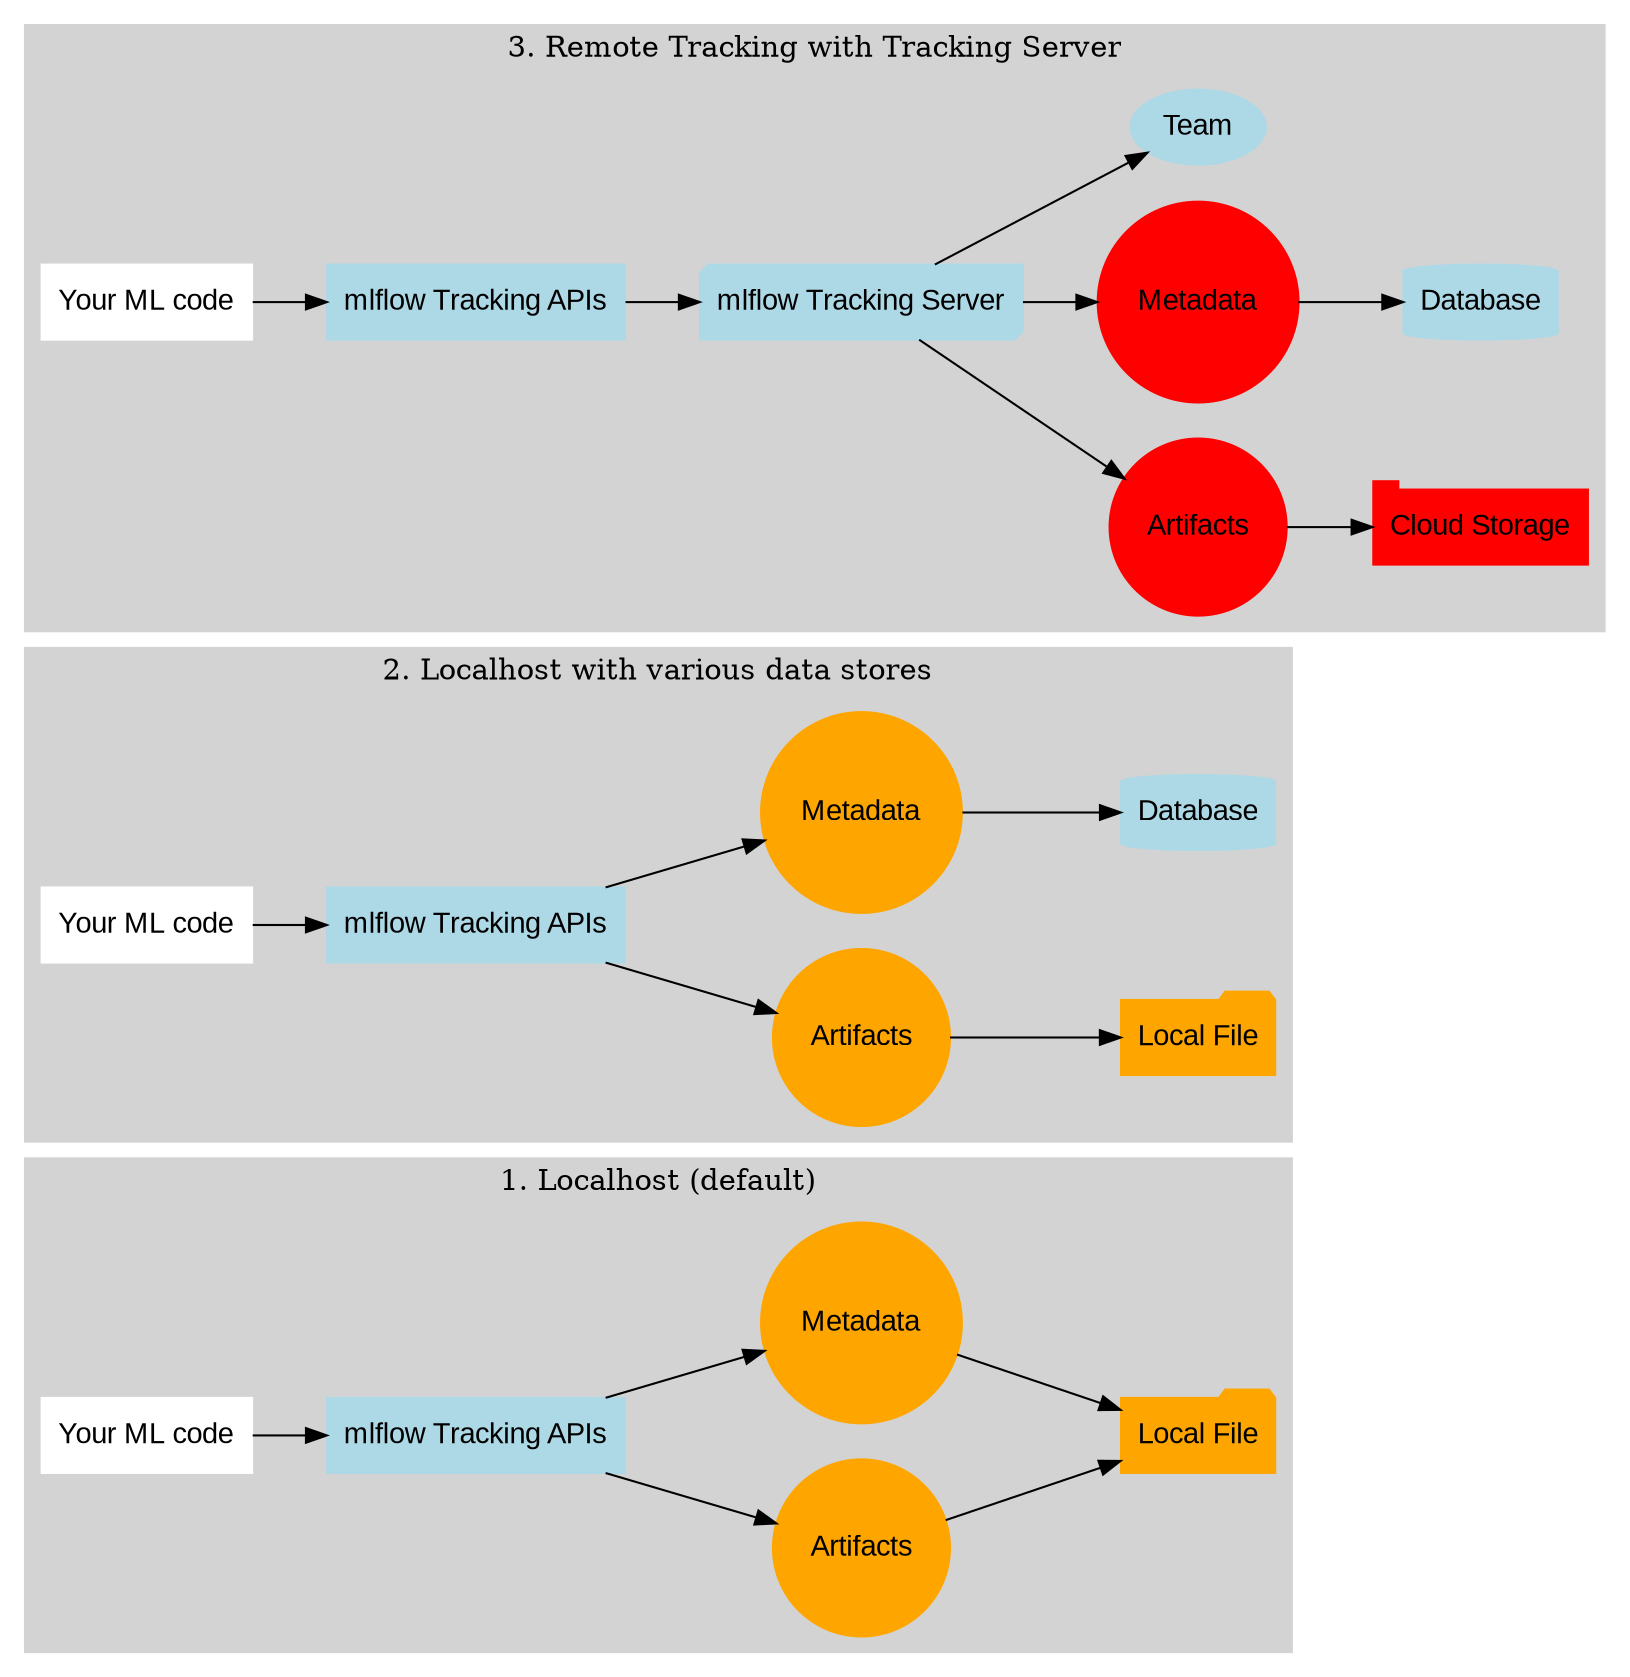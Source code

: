 digraph G {
          // Define global settings
rankdir=LR;
node [shape=box, style=filled, color=lightblue, fontname="Arial"];
edge [fontname="Arial"];

// Cluster 1: Localhost (default)
subgraph cluster_1 {
    label = "1. Localhost (default)";
style=filled;
color=lightgray;

ml_code_1 [label="Your ML code", color=white];
mlflow_1 [label="mlflow Tracking APIs", color=lightblue, style=filled];
artifacts_1 [label="Artifacts", shape=circle, color=orange, style=filled];
metadata_1 [label="Metadata", shape=circle, color=orange, style=filled];
local_file_1 [label="Local File", shape=folder, color=orange, style=filled];

ml_code_1 -> mlflow_1;
mlflow_1 -> artifacts_1;
mlflow_1 -> metadata_1;
artifacts_1 -> local_file_1;
metadata_1 -> local_file_1;
}

// Cluster 2: Localhost with various data stores
subgraph cluster_2 {
label = "2. Localhost with various data stores";
style=filled;
color=lightgray;

ml_code_2 [label="Your ML code", color=white];
mlflow_2 [label="mlflow Tracking APIs", color=lightblue, style=filled];
artifacts_2 [label="Artifacts", shape=circle, color=orange, style=filled];
metadata_2 [label="Metadata", shape=circle, color=orange, style=filled];
local_file_2 [label="Local File", shape=folder, color=orange, style=filled];
database_2 [label="Database", shape=cylinder, color=lightblue, style=filled];

ml_code_2 -> mlflow_2;
mlflow_2 -> artifacts_2;
mlflow_2 -> metadata_2;
artifacts_2 -> local_file_2;
metadata_2 -> database_2;
}

// Cluster 3: Remote Tracking with Tracking Server
subgraph cluster_3 {
label = "3. Remote Tracking with Tracking Server";
style=filled;
color=lightgray;

ml_code_3 [label="Your ML code", color=white];
mlflow_3 [label="mlflow Tracking APIs", color=lightblue, style=filled];
tracking_server [label="mlflow Tracking Server", shape=box3d, color=lightblue, style=filled];
artifacts_3 [label="Artifacts", shape=circle, color=red, style=filled];
metadata_3 [label="Metadata", shape=circle, color=red, style=filled];
cloud_storage [label="Cloud Storage", shape=tab, color=red, style=filled];
database_3 [label="Database", shape=cylinder, color=lightblue, style=filled];
team [label="Team", shape=ellipse, color=lightblue, style=filled];

ml_code_3 -> mlflow_3;
mlflow_3 -> tracking_server;
tracking_server -> artifacts_3;
tracking_server -> metadata_3;
artifacts_3 -> cloud_storage;
metadata_3 -> database_3;
tracking_server -> team;
}
}
